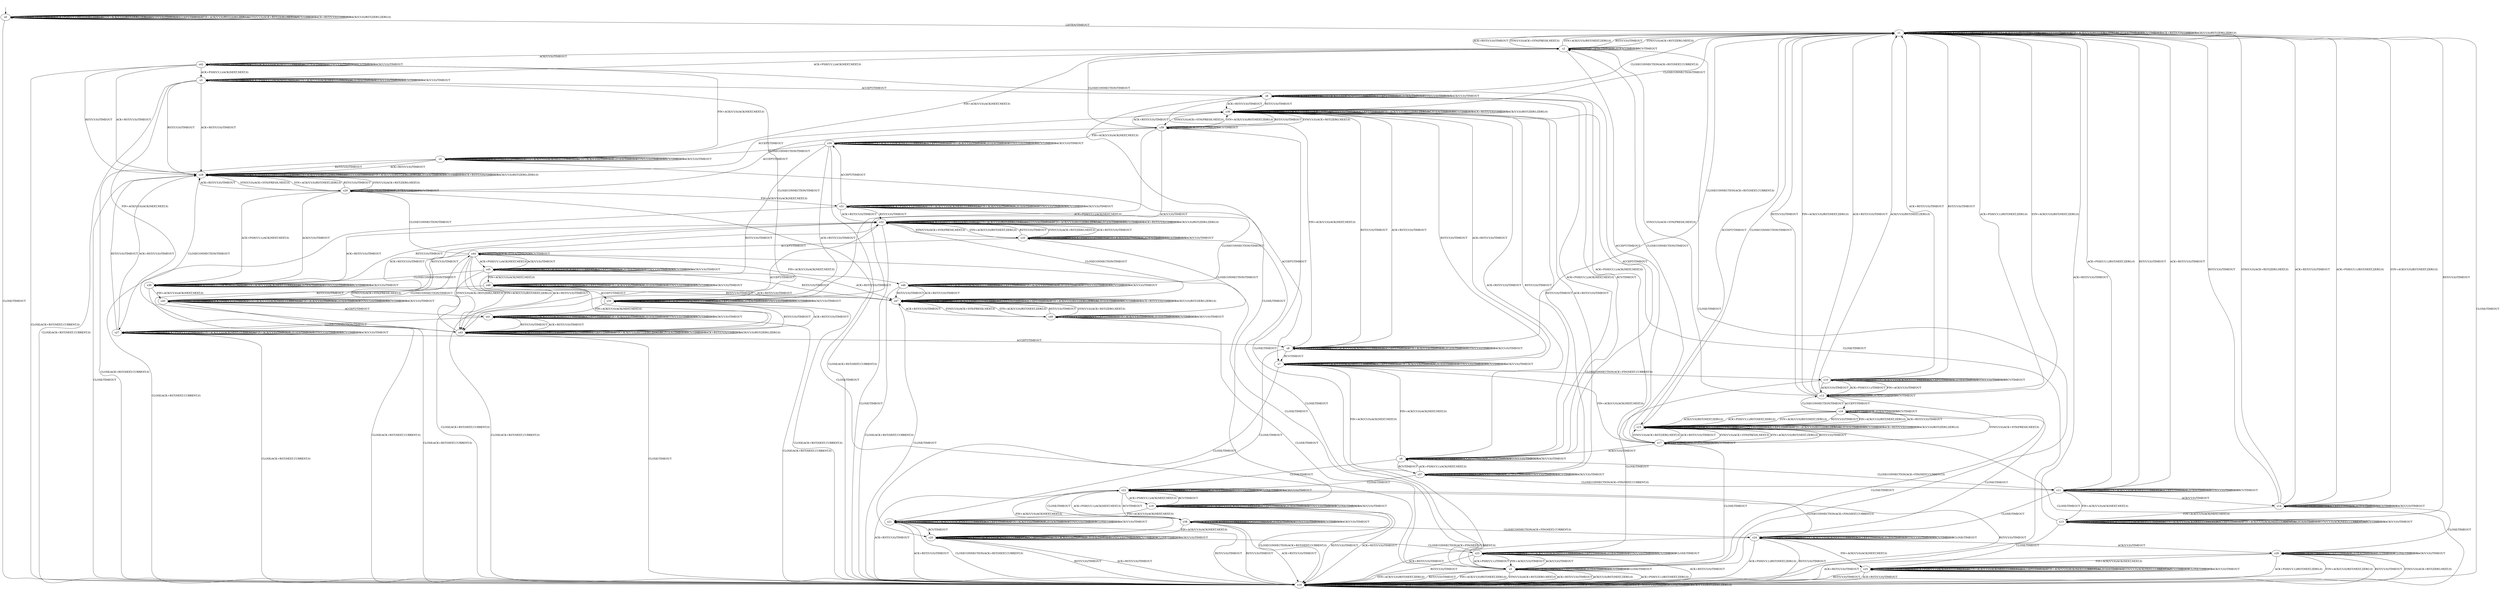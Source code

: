 digraph h9 {
s0 [label="s0"];
s1 [label="s1"];
s18 [label="s18"];
s2 [label="s2"];
s15 [label="s15"];
s3 [label="s3"];
s4 [label="s4"];
s5 [label="s5"];
s17 [label="s17"];
s42 [label="s42"];
s6 [label="s6"];
s7 [label="s7"];
s27 [label="s27"];
s28 [label="s28"];
s8 [label="s8"];
s9 [label="s9"];
s10 [label="s10"];
s19 [label="s19"];
s20 [label="s20"];
s29 [label="s29"];
s36 [label="s36"];
s11 [label="s11"];
s12 [label="s12"];
s21 [label="s21"];
s22 [label="s22"];
s23 [label="s23"];
s30 [label="s30"];
s31 [label="s31"];
s37 [label="s37"];
s39 [label="s39"];
s13 [label="s13"];
s14 [label="s14"];
s16 [label="s16"];
s24 [label="s24"];
s32 [label="s32"];
s33 [label="s33"];
s34 [label="s34"];
s38 [label="s38"];
s40 [label="s40"];
s25 [label="s25"];
s26 [label="s26"];
s35 [label="s35"];
s41 [label="s41"];
s43 [label="s43"];
s44 [label="s44"];
s45 [label="s45"];
s46 [label="s46"];
s47 [label="s47"];
s48 [label="s48"];
s49 [label="s49"];
s0 -> s0 [label="CLOSECONNECTION/TIMEOUT"];
s0 -> s0 [label="ACK+PSH(V,V,1)/RST(ZERO,ZERO,0)"];
s0 -> s0 [label="SYN+ACK(V,V,0)/RST(ZERO,ZERO,0)"];
s0 -> s0 [label="RST(V,V,0)/TIMEOUT"];
s0 -> s0 [label="ACCEPT/TIMEOUT"];
s0 -> s0 [label="FIN+ACK(V,V,0)/RST(ZERO,ZERO,0)"];
s0 -> s1 [label="LISTEN/TIMEOUT"];
s0 -> s0 [label="SYN(V,V,0)/ACK+RST(ZERO,NEXT,0)"];
s0 -> s0 [label="RCV/TIMEOUT"];
s0 -> s0 [label="ACK+RST(V,V,0)/TIMEOUT"];
s0 -> s18 [label="CLOSE/TIMEOUT"];
s0 -> s0 [label="ACK(V,V,0)/RST(ZERO,ZERO,0)"];
s1 -> s1 [label="CLOSECONNECTION/TIMEOUT"];
s1 -> s1 [label="ACK+PSH(V,V,1)/RST(ZERO,ZERO,0)"];
s1 -> s1 [label="SYN+ACK(V,V,0)/RST(ZERO,ZERO,0)"];
s1 -> s1 [label="RST(V,V,0)/TIMEOUT"];
s1 -> s15 [label="ACCEPT/TIMEOUT"];
s1 -> s1 [label="FIN+ACK(V,V,0)/RST(ZERO,ZERO,0)"];
s1 -> s1 [label="LISTEN/TIMEOUT"];
s1 -> s2 [label="SYN(V,V,0)/ACK+SYN(FRESH,NEXT,0)"];
s1 -> s1 [label="RCV/TIMEOUT"];
s1 -> s1 [label="ACK+RST(V,V,0)/TIMEOUT"];
s1 -> s18 [label="CLOSE/TIMEOUT"];
s1 -> s1 [label="ACK(V,V,0)/RST(ZERO,ZERO,0)"];
s18 -> s18 [label="CLOSECONNECTION/TIMEOUT"];
s18 -> s18 [label="ACK+PSH(V,V,1)/RST(ZERO,ZERO,0)"];
s18 -> s18 [label="SYN+ACK(V,V,0)/RST(ZERO,ZERO,0)"];
s18 -> s18 [label="RST(V,V,0)/TIMEOUT"];
s18 -> s18 [label="ACCEPT/TIMEOUT"];
s18 -> s18 [label="FIN+ACK(V,V,0)/RST(ZERO,ZERO,0)"];
s18 -> s18 [label="LISTEN/TIMEOUT"];
s18 -> s18 [label="SYN(V,V,0)/ACK+RST(ZERO,NEXT,0)"];
s18 -> s18 [label="RCV/TIMEOUT"];
s18 -> s18 [label="ACK+RST(V,V,0)/TIMEOUT"];
s18 -> s18 [label="CLOSE/TIMEOUT"];
s18 -> s18 [label="ACK(V,V,0)/RST(ZERO,ZERO,0)"];
s2 -> s2 [label="CLOSECONNECTION/TIMEOUT"];
s2 -> s3 [label="ACK+PSH(V,V,1)/ACK(NEXT,NEXT,0)"];
s2 -> s1 [label="SYN+ACK(V,V,0)/RST(NEXT,ZERO,0)"];
s2 -> s1 [label="RST(V,V,0)/TIMEOUT"];
s2 -> s17 [label="ACCEPT/TIMEOUT"];
s2 -> s4 [label="FIN+ACK(V,V,0)/ACK(NEXT,NEXT,0)"];
s2 -> s2 [label="LISTEN/TIMEOUT"];
s2 -> s1 [label="SYN(V,V,0)/ACK+RST(ZERO,NEXT,0)"];
s2 -> s2 [label="RCV/TIMEOUT"];
s2 -> s1 [label="ACK+RST(V,V,0)/TIMEOUT"];
s2 -> s5 [label="CLOSE/TIMEOUT"];
s2 -> s42 [label="ACK(V,V,0)/TIMEOUT"];
s15 -> s1 [label="CLOSECONNECTION/TIMEOUT"];
s15 -> s15 [label="ACK+PSH(V,V,1)/RST(ZERO,ZERO,0)"];
s15 -> s15 [label="SYN+ACK(V,V,0)/RST(ZERO,ZERO,0)"];
s15 -> s15 [label="RST(V,V,0)/TIMEOUT"];
s15 -> s15 [label="ACCEPT/TIMEOUT"];
s15 -> s15 [label="FIN+ACK(V,V,0)/RST(ZERO,ZERO,0)"];
s15 -> s15 [label="LISTEN/TIMEOUT"];
s15 -> s17 [label="SYN(V,V,0)/ACK+SYN(FRESH,NEXT,0)"];
s15 -> s15 [label="RCV/TIMEOUT"];
s15 -> s15 [label="ACK+RST(V,V,0)/TIMEOUT"];
s15 -> s18 [label="CLOSE/TIMEOUT"];
s15 -> s15 [label="ACK(V,V,0)/RST(ZERO,ZERO,0)"];
s3 -> s3 [label="CLOSECONNECTION/TIMEOUT"];
s3 -> s3 [label="ACK+PSH(V,V,1)/ACK(NEXT,NEXT,0)"];
s3 -> s3 [label="SYN+ACK(V,V,0)/ACK(NEXT,CURRENT,0)"];
s3 -> s28 [label="RST(V,V,0)/TIMEOUT"];
s3 -> s6 [label="ACCEPT/TIMEOUT"];
s3 -> s27 [label="FIN+ACK(V,V,0)/ACK(NEXT,NEXT,0)"];
s3 -> s3 [label="LISTEN/TIMEOUT"];
s3 -> s3 [label="SYN(V,V,0)/TIMEOUT"];
s3 -> s3 [label="RCV/TIMEOUT"];
s3 -> s28 [label="ACK+RST(V,V,0)/TIMEOUT"];
s3 -> s18 [label="CLOSE/ACK+RST(NEXT,CURRENT,0)"];
s3 -> s3 [label="ACK(V,V,0)/TIMEOUT"];
s4 -> s4 [label="CLOSECONNECTION/TIMEOUT"];
s4 -> s4 [label="ACK+PSH(V,V,1)/TIMEOUT"];
s4 -> s4 [label="SYN+ACK(V,V,0)/ACK(NEXT,CURRENT,0)"];
s4 -> s28 [label="RST(V,V,0)/TIMEOUT"];
s4 -> s7 [label="ACCEPT/TIMEOUT"];
s4 -> s4 [label="FIN+ACK(V,V,0)/TIMEOUT"];
s4 -> s4 [label="LISTEN/TIMEOUT"];
s4 -> s4 [label="SYN(V,V,0)/TIMEOUT"];
s4 -> s4 [label="RCV/TIMEOUT"];
s4 -> s28 [label="ACK+RST(V,V,0)/TIMEOUT"];
s4 -> s18 [label="CLOSE/ACK+RST(NEXT,CURRENT,0)"];
s4 -> s4 [label="ACK(V,V,0)/TIMEOUT"];
s5 -> s5 [label="CLOSECONNECTION/TIMEOUT"];
s5 -> s18 [label="ACK+PSH(V,V,1)/RST(NEXT,ZERO,0)"];
s5 -> s18 [label="SYN+ACK(V,V,0)/RST(NEXT,ZERO,0)"];
s5 -> s18 [label="RST(V,V,0)/TIMEOUT"];
s5 -> s5 [label="ACCEPT/TIMEOUT"];
s5 -> s18 [label="FIN+ACK(V,V,0)/RST(NEXT,ZERO,0)"];
s5 -> s5 [label="LISTEN/TIMEOUT"];
s5 -> s18 [label="SYN(V,V,0)/ACK+RST(ZERO,NEXT,0)"];
s5 -> s5 [label="RCV/TIMEOUT"];
s5 -> s18 [label="ACK+RST(V,V,0)/TIMEOUT"];
s5 -> s5 [label="CLOSE/TIMEOUT"];
s5 -> s18 [label="ACK(V,V,0)/RST(NEXT,ZERO,0)"];
s17 -> s2 [label="CLOSECONNECTION/TIMEOUT"];
s17 -> s6 [label="ACK+PSH(V,V,1)/ACK(NEXT,NEXT,0)"];
s17 -> s15 [label="SYN+ACK(V,V,0)/RST(NEXT,ZERO,0)"];
s17 -> s15 [label="RST(V,V,0)/TIMEOUT"];
s17 -> s17 [label="ACCEPT/TIMEOUT"];
s17 -> s7 [label="FIN+ACK(V,V,0)/ACK(NEXT,NEXT,0)"];
s17 -> s17 [label="LISTEN/TIMEOUT"];
s17 -> s15 [label="SYN(V,V,0)/ACK+RST(ZERO,NEXT,0)"];
s17 -> s17 [label="RCV/TIMEOUT"];
s17 -> s15 [label="ACK+RST(V,V,0)/TIMEOUT"];
s17 -> s5 [label="CLOSE/TIMEOUT"];
s17 -> s9 [label="ACK(V,V,0)/TIMEOUT"];
s42 -> s42 [label="CLOSECONNECTION/TIMEOUT"];
s42 -> s3 [label="ACK+PSH(V,V,1)/ACK(NEXT,NEXT,0)"];
s42 -> s42 [label="SYN+ACK(V,V,0)/ACK(NEXT,CURRENT,0)"];
s42 -> s28 [label="RST(V,V,0)/TIMEOUT"];
s42 -> s9 [label="ACCEPT/TIMEOUT"];
s42 -> s4 [label="FIN+ACK(V,V,0)/ACK(NEXT,NEXT,0)"];
s42 -> s42 [label="LISTEN/TIMEOUT"];
s42 -> s42 [label="SYN(V,V,0)/TIMEOUT"];
s42 -> s42 [label="RCV/TIMEOUT"];
s42 -> s28 [label="ACK+RST(V,V,0)/TIMEOUT"];
s42 -> s18 [label="CLOSE/ACK+RST(NEXT,CURRENT,0)"];
s42 -> s42 [label="ACK(V,V,0)/TIMEOUT"];
s6 -> s1 [label="CLOSECONNECTION/ACK+RST(NEXT,CURRENT,0)"];
s6 -> s6 [label="ACK+PSH(V,V,1)/ACK(NEXT,NEXT,0)"];
s6 -> s6 [label="SYN+ACK(V,V,0)/ACK(NEXT,CURRENT,0)"];
s6 -> s36 [label="RST(V,V,0)/TIMEOUT"];
s6 -> s6 [label="ACCEPT/TIMEOUT"];
s6 -> s8 [label="FIN+ACK(V,V,0)/ACK(NEXT,NEXT,0)"];
s6 -> s6 [label="LISTEN/TIMEOUT"];
s6 -> s6 [label="SYN(V,V,0)/TIMEOUT"];
s6 -> s9 [label="RCV/TIMEOUT"];
s6 -> s36 [label="ACK+RST(V,V,0)/TIMEOUT"];
s6 -> s19 [label="CLOSE/TIMEOUT"];
s6 -> s6 [label="ACK(V,V,0)/TIMEOUT"];
s7 -> s10 [label="CLOSECONNECTION/ACK+FIN(NEXT,CURRENT,0)"];
s7 -> s7 [label="ACK+PSH(V,V,1)/TIMEOUT"];
s7 -> s7 [label="SYN+ACK(V,V,0)/ACK(NEXT,CURRENT,0)"];
s7 -> s36 [label="RST(V,V,0)/TIMEOUT"];
s7 -> s7 [label="ACCEPT/TIMEOUT"];
s7 -> s7 [label="FIN+ACK(V,V,0)/TIMEOUT"];
s7 -> s7 [label="LISTEN/TIMEOUT"];
s7 -> s7 [label="SYN(V,V,0)/TIMEOUT"];
s7 -> s7 [label="RCV/TIMEOUT"];
s7 -> s36 [label="ACK+RST(V,V,0)/TIMEOUT"];
s7 -> s20 [label="CLOSE/TIMEOUT"];
s7 -> s7 [label="ACK(V,V,0)/TIMEOUT"];
s27 -> s27 [label="CLOSECONNECTION/TIMEOUT"];
s27 -> s27 [label="ACK+PSH(V,V,1)/TIMEOUT"];
s27 -> s27 [label="SYN+ACK(V,V,0)/ACK(NEXT,CURRENT,0)"];
s27 -> s28 [label="RST(V,V,0)/TIMEOUT"];
s27 -> s8 [label="ACCEPT/TIMEOUT"];
s27 -> s27 [label="FIN+ACK(V,V,0)/TIMEOUT"];
s27 -> s27 [label="LISTEN/TIMEOUT"];
s27 -> s27 [label="SYN(V,V,0)/TIMEOUT"];
s27 -> s27 [label="RCV/TIMEOUT"];
s27 -> s28 [label="ACK+RST(V,V,0)/TIMEOUT"];
s27 -> s18 [label="CLOSE/ACK+RST(NEXT,CURRENT,0)"];
s27 -> s27 [label="ACK(V,V,0)/TIMEOUT"];
s28 -> s28 [label="CLOSECONNECTION/TIMEOUT"];
s28 -> s28 [label="ACK+PSH(V,V,1)/RST(ZERO,ZERO,0)"];
s28 -> s28 [label="SYN+ACK(V,V,0)/RST(ZERO,ZERO,0)"];
s28 -> s28 [label="RST(V,V,0)/TIMEOUT"];
s28 -> s36 [label="ACCEPT/TIMEOUT"];
s28 -> s28 [label="FIN+ACK(V,V,0)/RST(ZERO,ZERO,0)"];
s28 -> s28 [label="LISTEN/TIMEOUT"];
s28 -> s29 [label="SYN(V,V,0)/ACK+SYN(FRESH,NEXT,0)"];
s28 -> s28 [label="RCV/TIMEOUT"];
s28 -> s28 [label="ACK+RST(V,V,0)/TIMEOUT"];
s28 -> s18 [label="CLOSE/TIMEOUT"];
s28 -> s28 [label="ACK(V,V,0)/RST(ZERO,ZERO,0)"];
s8 -> s1 [label="CLOSECONNECTION/ACK+RST(NEXT,CURRENT,0)"];
s8 -> s8 [label="ACK+PSH(V,V,1)/TIMEOUT"];
s8 -> s8 [label="SYN+ACK(V,V,0)/ACK(NEXT,CURRENT,0)"];
s8 -> s36 [label="RST(V,V,0)/TIMEOUT"];
s8 -> s8 [label="ACCEPT/TIMEOUT"];
s8 -> s8 [label="FIN+ACK(V,V,0)/TIMEOUT"];
s8 -> s8 [label="LISTEN/TIMEOUT"];
s8 -> s8 [label="SYN(V,V,0)/TIMEOUT"];
s8 -> s7 [label="RCV/TIMEOUT"];
s8 -> s36 [label="ACK+RST(V,V,0)/TIMEOUT"];
s8 -> s21 [label="CLOSE/TIMEOUT"];
s8 -> s8 [label="ACK(V,V,0)/TIMEOUT"];
s9 -> s11 [label="CLOSECONNECTION/ACK+FIN(NEXT,CURRENT,0)"];
s9 -> s6 [label="ACK+PSH(V,V,1)/ACK(NEXT,NEXT,0)"];
s9 -> s9 [label="SYN+ACK(V,V,0)/ACK(NEXT,CURRENT,0)"];
s9 -> s36 [label="RST(V,V,0)/TIMEOUT"];
s9 -> s9 [label="ACCEPT/TIMEOUT"];
s9 -> s7 [label="FIN+ACK(V,V,0)/ACK(NEXT,NEXT,0)"];
s9 -> s9 [label="LISTEN/TIMEOUT"];
s9 -> s9 [label="SYN(V,V,0)/TIMEOUT"];
s9 -> s37 [label="RCV/TIMEOUT"];
s9 -> s36 [label="ACK+RST(V,V,0)/TIMEOUT"];
s9 -> s22 [label="CLOSE/TIMEOUT"];
s9 -> s9 [label="ACK(V,V,0)/TIMEOUT"];
s10 -> s10 [label="CLOSECONNECTION/TIMEOUT"];
s10 -> s12 [label="ACK+PSH(V,V,1)/TIMEOUT"];
s10 -> s10 [label="SYN+ACK(V,V,0)/ACK(NEXT,CURRENT,0)"];
s10 -> s1 [label="RST(V,V,0)/TIMEOUT"];
s10 -> s10 [label="ACCEPT/TIMEOUT"];
s10 -> s12 [label="FIN+ACK(V,V,0)/TIMEOUT"];
s10 -> s10 [label="LISTEN/TIMEOUT"];
s10 -> s10 [label="SYN(V,V,0)/TIMEOUT"];
s10 -> s10 [label="RCV/TIMEOUT"];
s10 -> s1 [label="ACK+RST(V,V,0)/TIMEOUT"];
s10 -> s23 [label="CLOSE/TIMEOUT"];
s10 -> s12 [label="ACK(V,V,0)/TIMEOUT"];
s19 -> s18 [label="CLOSECONNECTION/ACK+RST(NEXT,CURRENT,0)"];
s19 -> s19 [label="ACK+PSH(V,V,1)/ACK(NEXT,NEXT,0)"];
s19 -> s19 [label="SYN+ACK(V,V,0)/ACK(NEXT,CURRENT,0)"];
s19 -> s18 [label="RST(V,V,0)/TIMEOUT"];
s19 -> s19 [label="ACCEPT/TIMEOUT"];
s19 -> s21 [label="FIN+ACK(V,V,0)/ACK(NEXT,NEXT,0)"];
s19 -> s19 [label="LISTEN/TIMEOUT"];
s19 -> s19 [label="SYN(V,V,0)/TIMEOUT"];
s19 -> s22 [label="RCV/TIMEOUT"];
s19 -> s18 [label="ACK+RST(V,V,0)/TIMEOUT"];
s19 -> s19 [label="CLOSE/TIMEOUT"];
s19 -> s19 [label="ACK(V,V,0)/TIMEOUT"];
s20 -> s23 [label="CLOSECONNECTION/ACK+FIN(NEXT,CURRENT,0)"];
s20 -> s20 [label="ACK+PSH(V,V,1)/TIMEOUT"];
s20 -> s20 [label="SYN+ACK(V,V,0)/ACK(NEXT,CURRENT,0)"];
s20 -> s18 [label="RST(V,V,0)/TIMEOUT"];
s20 -> s20 [label="ACCEPT/TIMEOUT"];
s20 -> s20 [label="FIN+ACK(V,V,0)/TIMEOUT"];
s20 -> s20 [label="LISTEN/TIMEOUT"];
s20 -> s20 [label="SYN(V,V,0)/TIMEOUT"];
s20 -> s20 [label="RCV/TIMEOUT"];
s20 -> s18 [label="ACK+RST(V,V,0)/TIMEOUT"];
s20 -> s20 [label="CLOSE/TIMEOUT"];
s20 -> s20 [label="ACK(V,V,0)/TIMEOUT"];
s29 -> s29 [label="CLOSECONNECTION/TIMEOUT"];
s29 -> s30 [label="ACK+PSH(V,V,1)/ACK(NEXT,NEXT,0)"];
s29 -> s28 [label="SYN+ACK(V,V,0)/RST(NEXT,ZERO,0)"];
s29 -> s28 [label="RST(V,V,0)/TIMEOUT"];
s29 -> s39 [label="ACCEPT/TIMEOUT"];
s29 -> s31 [label="FIN+ACK(V,V,0)/ACK(NEXT,NEXT,0)"];
s29 -> s29 [label="LISTEN/TIMEOUT"];
s29 -> s28 [label="SYN(V,V,0)/ACK+RST(ZERO,NEXT,0)"];
s29 -> s29 [label="RCV/TIMEOUT"];
s29 -> s28 [label="ACK+RST(V,V,0)/TIMEOUT"];
s29 -> s5 [label="CLOSE/TIMEOUT"];
s29 -> s30 [label="ACK(V,V,0)/TIMEOUT"];
s36 -> s1 [label="CLOSECONNECTION/TIMEOUT"];
s36 -> s36 [label="ACK+PSH(V,V,1)/RST(ZERO,ZERO,0)"];
s36 -> s36 [label="SYN+ACK(V,V,0)/RST(ZERO,ZERO,0)"];
s36 -> s36 [label="RST(V,V,0)/TIMEOUT"];
s36 -> s36 [label="ACCEPT/TIMEOUT"];
s36 -> s36 [label="FIN+ACK(V,V,0)/RST(ZERO,ZERO,0)"];
s36 -> s36 [label="LISTEN/TIMEOUT"];
s36 -> s39 [label="SYN(V,V,0)/ACK+SYN(FRESH,NEXT,0)"];
s36 -> s36 [label="RCV/TIMEOUT"];
s36 -> s36 [label="ACK+RST(V,V,0)/TIMEOUT"];
s36 -> s18 [label="CLOSE/TIMEOUT"];
s36 -> s36 [label="ACK(V,V,0)/RST(ZERO,ZERO,0)"];
s11 -> s11 [label="CLOSECONNECTION/TIMEOUT"];
s11 -> s1 [label="ACK+PSH(V,V,1)/RST(NEXT,ZERO,0)"];
s11 -> s11 [label="SYN+ACK(V,V,0)/ACK(NEXT,CURRENT,0)"];
s11 -> s1 [label="RST(V,V,0)/TIMEOUT"];
s11 -> s11 [label="ACCEPT/TIMEOUT"];
s11 -> s13 [label="FIN+ACK(V,V,0)/ACK(NEXT,NEXT,0)"];
s11 -> s11 [label="LISTEN/TIMEOUT"];
s11 -> s11 [label="SYN(V,V,0)/TIMEOUT"];
s11 -> s11 [label="RCV/TIMEOUT"];
s11 -> s1 [label="ACK+RST(V,V,0)/TIMEOUT"];
s11 -> s24 [label="CLOSE/TIMEOUT"];
s11 -> s14 [label="ACK(V,V,0)/TIMEOUT"];
s12 -> s12 [label="CLOSECONNECTION/TIMEOUT"];
s12 -> s1 [label="ACK+PSH(V,V,1)/RST(NEXT,ZERO,0)"];
s12 -> s1 [label="SYN+ACK(V,V,0)/RST(NEXT,ZERO,0)"];
s12 -> s1 [label="RST(V,V,0)/TIMEOUT"];
s12 -> s16 [label="ACCEPT/TIMEOUT"];
s12 -> s1 [label="FIN+ACK(V,V,0)/RST(NEXT,ZERO,0)"];
s12 -> s12 [label="LISTEN/TIMEOUT"];
s12 -> s2 [label="SYN(V,V,0)/ACK+SYN(FRESH,NEXT,0)"];
s12 -> s12 [label="RCV/TIMEOUT"];
s12 -> s1 [label="ACK+RST(V,V,0)/TIMEOUT"];
s12 -> s5 [label="CLOSE/TIMEOUT"];
s12 -> s1 [label="ACK(V,V,0)/RST(NEXT,ZERO,0)"];
s21 -> s18 [label="CLOSECONNECTION/ACK+RST(NEXT,CURRENT,0)"];
s21 -> s21 [label="ACK+PSH(V,V,1)/TIMEOUT"];
s21 -> s21 [label="SYN+ACK(V,V,0)/ACK(NEXT,CURRENT,0)"];
s21 -> s18 [label="RST(V,V,0)/TIMEOUT"];
s21 -> s21 [label="ACCEPT/TIMEOUT"];
s21 -> s21 [label="FIN+ACK(V,V,0)/TIMEOUT"];
s21 -> s21 [label="LISTEN/TIMEOUT"];
s21 -> s21 [label="SYN(V,V,0)/TIMEOUT"];
s21 -> s20 [label="RCV/TIMEOUT"];
s21 -> s18 [label="ACK+RST(V,V,0)/TIMEOUT"];
s21 -> s21 [label="CLOSE/TIMEOUT"];
s21 -> s21 [label="ACK(V,V,0)/TIMEOUT"];
s22 -> s24 [label="CLOSECONNECTION/ACK+FIN(NEXT,CURRENT,0)"];
s22 -> s19 [label="ACK+PSH(V,V,1)/ACK(NEXT,NEXT,0)"];
s22 -> s22 [label="SYN+ACK(V,V,0)/ACK(NEXT,CURRENT,0)"];
s22 -> s18 [label="RST(V,V,0)/TIMEOUT"];
s22 -> s22 [label="ACCEPT/TIMEOUT"];
s22 -> s20 [label="FIN+ACK(V,V,0)/ACK(NEXT,NEXT,0)"];
s22 -> s22 [label="LISTEN/TIMEOUT"];
s22 -> s22 [label="SYN(V,V,0)/TIMEOUT"];
s22 -> s38 [label="RCV/TIMEOUT"];
s22 -> s18 [label="ACK+RST(V,V,0)/TIMEOUT"];
s22 -> s22 [label="CLOSE/TIMEOUT"];
s22 -> s22 [label="ACK(V,V,0)/TIMEOUT"];
s23 -> s23 [label="CLOSECONNECTION/TIMEOUT"];
s23 -> s5 [label="ACK+PSH(V,V,1)/TIMEOUT"];
s23 -> s23 [label="SYN+ACK(V,V,0)/ACK(NEXT,CURRENT,0)"];
s23 -> s18 [label="RST(V,V,0)/TIMEOUT"];
s23 -> s23 [label="ACCEPT/TIMEOUT"];
s23 -> s5 [label="FIN+ACK(V,V,0)/TIMEOUT"];
s23 -> s23 [label="LISTEN/TIMEOUT"];
s23 -> s23 [label="SYN(V,V,0)/TIMEOUT"];
s23 -> s23 [label="RCV/TIMEOUT"];
s23 -> s18 [label="ACK+RST(V,V,0)/TIMEOUT"];
s23 -> s23 [label="CLOSE/TIMEOUT"];
s23 -> s5 [label="ACK(V,V,0)/TIMEOUT"];
s30 -> s30 [label="CLOSECONNECTION/TIMEOUT"];
s30 -> s30 [label="ACK+PSH(V,V,1)/ACK(NEXT,NEXT,0)"];
s30 -> s30 [label="SYN+ACK(V,V,0)/ACK(NEXT,CURRENT,0)"];
s30 -> s32 [label="RST(V,V,0)/TIMEOUT"];
s30 -> s33 [label="ACCEPT/TIMEOUT"];
s30 -> s40 [label="FIN+ACK(V,V,0)/ACK(NEXT,NEXT,0)"];
s30 -> s30 [label="LISTEN/TIMEOUT"];
s30 -> s30 [label="SYN(V,V,0)/TIMEOUT"];
s30 -> s30 [label="RCV/TIMEOUT"];
s30 -> s32 [label="ACK+RST(V,V,0)/TIMEOUT"];
s30 -> s18 [label="CLOSE/ACK+RST(NEXT,CURRENT,0)"];
s30 -> s30 [label="ACK(V,V,0)/TIMEOUT"];
s31 -> s31 [label="CLOSECONNECTION/TIMEOUT"];
s31 -> s31 [label="ACK+PSH(V,V,1)/TIMEOUT"];
s31 -> s31 [label="SYN+ACK(V,V,0)/ACK(NEXT,CURRENT,0)"];
s31 -> s32 [label="RST(V,V,0)/TIMEOUT"];
s31 -> s34 [label="ACCEPT/TIMEOUT"];
s31 -> s31 [label="FIN+ACK(V,V,0)/TIMEOUT"];
s31 -> s31 [label="LISTEN/TIMEOUT"];
s31 -> s31 [label="SYN(V,V,0)/TIMEOUT"];
s31 -> s31 [label="RCV/TIMEOUT"];
s31 -> s32 [label="ACK+RST(V,V,0)/TIMEOUT"];
s31 -> s18 [label="CLOSE/ACK+RST(NEXT,CURRENT,0)"];
s31 -> s31 [label="ACK(V,V,0)/TIMEOUT"];
s37 -> s11 [label="CLOSECONNECTION/ACK+FIN(NEXT,CURRENT,0)"];
s37 -> s9 [label="ACK+PSH(V,V,1)/ACK(NEXT,NEXT,0)"];
s37 -> s37 [label="SYN+ACK(V,V,0)/ACK(NEXT,CURRENT,0)"];
s37 -> s36 [label="RST(V,V,0)/TIMEOUT"];
s37 -> s37 [label="ACCEPT/TIMEOUT"];
s37 -> s7 [label="FIN+ACK(V,V,0)/ACK(NEXT,NEXT,0)"];
s37 -> s37 [label="LISTEN/TIMEOUT"];
s37 -> s37 [label="SYN(V,V,0)/TIMEOUT"];
s37 -> s37 [label="RCV/TIMEOUT"];
s37 -> s36 [label="ACK+RST(V,V,0)/TIMEOUT"];
s37 -> s22 [label="CLOSE/TIMEOUT"];
s37 -> s37 [label="ACK(V,V,0)/TIMEOUT"];
s39 -> s2 [label="CLOSECONNECTION/TIMEOUT"];
s39 -> s33 [label="ACK+PSH(V,V,1)/ACK(NEXT,NEXT,0)"];
s39 -> s36 [label="SYN+ACK(V,V,0)/RST(NEXT,ZERO,0)"];
s39 -> s36 [label="RST(V,V,0)/TIMEOUT"];
s39 -> s39 [label="ACCEPT/TIMEOUT"];
s39 -> s34 [label="FIN+ACK(V,V,0)/ACK(NEXT,NEXT,0)"];
s39 -> s39 [label="LISTEN/TIMEOUT"];
s39 -> s36 [label="SYN(V,V,0)/ACK+RST(ZERO,NEXT,0)"];
s39 -> s39 [label="RCV/TIMEOUT"];
s39 -> s36 [label="ACK+RST(V,V,0)/TIMEOUT"];
s39 -> s5 [label="CLOSE/TIMEOUT"];
s39 -> s33 [label="ACK(V,V,0)/TIMEOUT"];
s13 -> s13 [label="CLOSECONNECTION/TIMEOUT"];
s13 -> s13 [label="ACK+PSH(V,V,1)/ACK(NEXT,CURRENT,0)"];
s13 -> s13 [label="SYN+ACK(V,V,0)/ACK(NEXT,CURRENT,0)"];
s13 -> s1 [label="RST(V,V,0)/TIMEOUT"];
s13 -> s13 [label="ACCEPT/TIMEOUT"];
s13 -> s13 [label="FIN+ACK(V,V,0)/ACK(NEXT,CURRENT,0)"];
s13 -> s13 [label="LISTEN/TIMEOUT"];
s13 -> s13 [label="SYN(V,V,0)/ACK(NEXT,CURRENT,0)"];
s13 -> s13 [label="RCV/TIMEOUT"];
s13 -> s1 [label="ACK+RST(V,V,0)/TIMEOUT"];
s13 -> s25 [label="CLOSE/TIMEOUT"];
s13 -> s13 [label="ACK(V,V,0)/TIMEOUT"];
s14 -> s14 [label="CLOSECONNECTION/TIMEOUT"];
s14 -> s1 [label="ACK+PSH(V,V,1)/RST(NEXT,ZERO,0)"];
s14 -> s1 [label="SYN+ACK(V,V,0)/RST(NEXT,ZERO,0)"];
s14 -> s1 [label="RST(V,V,0)/TIMEOUT"];
s14 -> s14 [label="ACCEPT/TIMEOUT"];
s14 -> s13 [label="FIN+ACK(V,V,0)/ACK(NEXT,NEXT,0)"];
s14 -> s14 [label="LISTEN/TIMEOUT"];
s14 -> s1 [label="SYN(V,V,0)/ACK+RST(ZERO,NEXT,0)"];
s14 -> s14 [label="RCV/TIMEOUT"];
s14 -> s1 [label="ACK+RST(V,V,0)/TIMEOUT"];
s14 -> s26 [label="CLOSE/TIMEOUT"];
s14 -> s14 [label="ACK(V,V,0)/TIMEOUT"];
s16 -> s12 [label="CLOSECONNECTION/TIMEOUT"];
s16 -> s15 [label="ACK+PSH(V,V,1)/RST(NEXT,ZERO,0)"];
s16 -> s15 [label="SYN+ACK(V,V,0)/RST(NEXT,ZERO,0)"];
s16 -> s15 [label="RST(V,V,0)/TIMEOUT"];
s16 -> s16 [label="ACCEPT/TIMEOUT"];
s16 -> s15 [label="FIN+ACK(V,V,0)/RST(NEXT,ZERO,0)"];
s16 -> s16 [label="LISTEN/TIMEOUT"];
s16 -> s17 [label="SYN(V,V,0)/ACK+SYN(FRESH,NEXT,0)"];
s16 -> s16 [label="RCV/TIMEOUT"];
s16 -> s15 [label="ACK+RST(V,V,0)/TIMEOUT"];
s16 -> s5 [label="CLOSE/TIMEOUT"];
s16 -> s15 [label="ACK(V,V,0)/RST(NEXT,ZERO,0)"];
s24 -> s24 [label="CLOSECONNECTION/TIMEOUT"];
s24 -> s18 [label="ACK+PSH(V,V,1)/RST(NEXT,ZERO,0)"];
s24 -> s24 [label="SYN+ACK(V,V,0)/ACK(NEXT,CURRENT,0)"];
s24 -> s18 [label="RST(V,V,0)/TIMEOUT"];
s24 -> s24 [label="ACCEPT/TIMEOUT"];
s24 -> s25 [label="FIN+ACK(V,V,0)/ACK(NEXT,NEXT,0)"];
s24 -> s24 [label="LISTEN/TIMEOUT"];
s24 -> s24 [label="SYN(V,V,0)/TIMEOUT"];
s24 -> s24 [label="RCV/TIMEOUT"];
s24 -> s18 [label="ACK+RST(V,V,0)/TIMEOUT"];
s24 -> s24 [label="CLOSE/TIMEOUT"];
s24 -> s26 [label="ACK(V,V,0)/TIMEOUT"];
s32 -> s32 [label="CLOSECONNECTION/TIMEOUT"];
s32 -> s32 [label="ACK+PSH(V,V,1)/RST(ZERO,ZERO,0)"];
s32 -> s32 [label="SYN+ACK(V,V,0)/RST(ZERO,ZERO,0)"];
s32 -> s32 [label="RST(V,V,0)/TIMEOUT"];
s32 -> s43 [label="ACCEPT/TIMEOUT"];
s32 -> s32 [label="FIN+ACK(V,V,0)/RST(ZERO,ZERO,0)"];
s32 -> s32 [label="LISTEN/TIMEOUT"];
s32 -> s35 [label="SYN(V,V,0)/ACK+SYN(FRESH,NEXT,0)"];
s32 -> s32 [label="RCV/TIMEOUT"];
s32 -> s32 [label="ACK+RST(V,V,0)/TIMEOUT"];
s32 -> s18 [label="CLOSE/TIMEOUT"];
s32 -> s32 [label="ACK(V,V,0)/RST(ZERO,ZERO,0)"];
s33 -> s3 [label="CLOSECONNECTION/TIMEOUT"];
s33 -> s33 [label="ACK+PSH(V,V,1)/ACK(NEXT,NEXT,0)"];
s33 -> s33 [label="SYN+ACK(V,V,0)/ACK(NEXT,CURRENT,0)"];
s33 -> s43 [label="RST(V,V,0)/TIMEOUT"];
s33 -> s33 [label="ACCEPT/TIMEOUT"];
s33 -> s41 [label="FIN+ACK(V,V,0)/ACK(NEXT,NEXT,0)"];
s33 -> s33 [label="LISTEN/TIMEOUT"];
s33 -> s33 [label="SYN(V,V,0)/TIMEOUT"];
s33 -> s33 [label="RCV/TIMEOUT"];
s33 -> s43 [label="ACK+RST(V,V,0)/TIMEOUT"];
s33 -> s18 [label="CLOSE/ACK+RST(NEXT,CURRENT,0)"];
s33 -> s33 [label="ACK(V,V,0)/TIMEOUT"];
s34 -> s4 [label="CLOSECONNECTION/TIMEOUT"];
s34 -> s34 [label="ACK+PSH(V,V,1)/TIMEOUT"];
s34 -> s34 [label="SYN+ACK(V,V,0)/ACK(NEXT,CURRENT,0)"];
s34 -> s43 [label="RST(V,V,0)/TIMEOUT"];
s34 -> s34 [label="ACCEPT/TIMEOUT"];
s34 -> s34 [label="FIN+ACK(V,V,0)/TIMEOUT"];
s34 -> s34 [label="LISTEN/TIMEOUT"];
s34 -> s34 [label="SYN(V,V,0)/TIMEOUT"];
s34 -> s34 [label="RCV/TIMEOUT"];
s34 -> s43 [label="ACK+RST(V,V,0)/TIMEOUT"];
s34 -> s18 [label="CLOSE/ACK+RST(NEXT,CURRENT,0)"];
s34 -> s34 [label="ACK(V,V,0)/TIMEOUT"];
s38 -> s24 [label="CLOSECONNECTION/ACK+FIN(NEXT,CURRENT,0)"];
s38 -> s22 [label="ACK+PSH(V,V,1)/ACK(NEXT,NEXT,0)"];
s38 -> s38 [label="SYN+ACK(V,V,0)/ACK(NEXT,CURRENT,0)"];
s38 -> s18 [label="RST(V,V,0)/TIMEOUT"];
s38 -> s38 [label="ACCEPT/TIMEOUT"];
s38 -> s20 [label="FIN+ACK(V,V,0)/ACK(NEXT,NEXT,0)"];
s38 -> s38 [label="LISTEN/TIMEOUT"];
s38 -> s38 [label="SYN(V,V,0)/TIMEOUT"];
s38 -> s38 [label="RCV/TIMEOUT"];
s38 -> s18 [label="ACK+RST(V,V,0)/TIMEOUT"];
s38 -> s22 [label="CLOSE/TIMEOUT"];
s38 -> s38 [label="ACK(V,V,0)/TIMEOUT"];
s40 -> s40 [label="CLOSECONNECTION/TIMEOUT"];
s40 -> s40 [label="ACK+PSH(V,V,1)/TIMEOUT"];
s40 -> s40 [label="SYN+ACK(V,V,0)/ACK(NEXT,CURRENT,0)"];
s40 -> s32 [label="RST(V,V,0)/TIMEOUT"];
s40 -> s41 [label="ACCEPT/TIMEOUT"];
s40 -> s40 [label="FIN+ACK(V,V,0)/TIMEOUT"];
s40 -> s40 [label="LISTEN/TIMEOUT"];
s40 -> s40 [label="SYN(V,V,0)/TIMEOUT"];
s40 -> s40 [label="RCV/TIMEOUT"];
s40 -> s32 [label="ACK+RST(V,V,0)/TIMEOUT"];
s40 -> s18 [label="CLOSE/ACK+RST(NEXT,CURRENT,0)"];
s40 -> s40 [label="ACK(V,V,0)/TIMEOUT"];
s25 -> s25 [label="CLOSECONNECTION/TIMEOUT"];
s25 -> s25 [label="ACK+PSH(V,V,1)/ACK(NEXT,CURRENT,0)"];
s25 -> s25 [label="SYN+ACK(V,V,0)/ACK(NEXT,CURRENT,0)"];
s25 -> s18 [label="RST(V,V,0)/TIMEOUT"];
s25 -> s25 [label="ACCEPT/TIMEOUT"];
s25 -> s25 [label="FIN+ACK(V,V,0)/ACK(NEXT,CURRENT,0)"];
s25 -> s25 [label="LISTEN/TIMEOUT"];
s25 -> s25 [label="SYN(V,V,0)/ACK(NEXT,CURRENT,0)"];
s25 -> s25 [label="RCV/TIMEOUT"];
s25 -> s18 [label="ACK+RST(V,V,0)/TIMEOUT"];
s25 -> s25 [label="CLOSE/TIMEOUT"];
s25 -> s25 [label="ACK(V,V,0)/TIMEOUT"];
s26 -> s26 [label="CLOSECONNECTION/TIMEOUT"];
s26 -> s18 [label="ACK+PSH(V,V,1)/RST(NEXT,ZERO,0)"];
s26 -> s18 [label="SYN+ACK(V,V,0)/RST(NEXT,ZERO,0)"];
s26 -> s18 [label="RST(V,V,0)/TIMEOUT"];
s26 -> s26 [label="ACCEPT/TIMEOUT"];
s26 -> s25 [label="FIN+ACK(V,V,0)/ACK(NEXT,NEXT,0)"];
s26 -> s26 [label="LISTEN/TIMEOUT"];
s26 -> s18 [label="SYN(V,V,0)/ACK+RST(ZERO,NEXT,0)"];
s26 -> s26 [label="RCV/TIMEOUT"];
s26 -> s18 [label="ACK+RST(V,V,0)/TIMEOUT"];
s26 -> s26 [label="CLOSE/TIMEOUT"];
s26 -> s26 [label="ACK(V,V,0)/TIMEOUT"];
s35 -> s35 [label="CLOSECONNECTION/TIMEOUT"];
s35 -> s35 [label="ACK+PSH(V,V,1)/TIMEOUT"];
s35 -> s32 [label="SYN+ACK(V,V,0)/RST(NEXT,ZERO,0)"];
s35 -> s32 [label="RST(V,V,0)/TIMEOUT"];
s35 -> s44 [label="ACCEPT/TIMEOUT"];
s35 -> s35 [label="FIN+ACK(V,V,0)/TIMEOUT"];
s35 -> s35 [label="LISTEN/TIMEOUT"];
s35 -> s32 [label="SYN(V,V,0)/ACK+RST(ZERO,NEXT,0)"];
s35 -> s35 [label="RCV/TIMEOUT"];
s35 -> s32 [label="ACK+RST(V,V,0)/TIMEOUT"];
s35 -> s5 [label="CLOSE/TIMEOUT"];
s35 -> s35 [label="ACK(V,V,0)/TIMEOUT"];
s41 -> s27 [label="CLOSECONNECTION/TIMEOUT"];
s41 -> s41 [label="ACK+PSH(V,V,1)/TIMEOUT"];
s41 -> s41 [label="SYN+ACK(V,V,0)/ACK(NEXT,CURRENT,0)"];
s41 -> s43 [label="RST(V,V,0)/TIMEOUT"];
s41 -> s41 [label="ACCEPT/TIMEOUT"];
s41 -> s41 [label="FIN+ACK(V,V,0)/TIMEOUT"];
s41 -> s41 [label="LISTEN/TIMEOUT"];
s41 -> s41 [label="SYN(V,V,0)/TIMEOUT"];
s41 -> s41 [label="RCV/TIMEOUT"];
s41 -> s43 [label="ACK+RST(V,V,0)/TIMEOUT"];
s41 -> s18 [label="CLOSE/ACK+RST(NEXT,CURRENT,0)"];
s41 -> s41 [label="ACK(V,V,0)/TIMEOUT"];
s43 -> s28 [label="CLOSECONNECTION/TIMEOUT"];
s43 -> s43 [label="ACK+PSH(V,V,1)/RST(ZERO,ZERO,0)"];
s43 -> s43 [label="SYN+ACK(V,V,0)/RST(ZERO,ZERO,0)"];
s43 -> s43 [label="RST(V,V,0)/TIMEOUT"];
s43 -> s43 [label="ACCEPT/TIMEOUT"];
s43 -> s43 [label="FIN+ACK(V,V,0)/RST(ZERO,ZERO,0)"];
s43 -> s43 [label="LISTEN/TIMEOUT"];
s43 -> s44 [label="SYN(V,V,0)/ACK+SYN(FRESH,NEXT,0)"];
s43 -> s43 [label="RCV/TIMEOUT"];
s43 -> s43 [label="ACK+RST(V,V,0)/TIMEOUT"];
s43 -> s18 [label="CLOSE/TIMEOUT"];
s43 -> s43 [label="ACK(V,V,0)/RST(ZERO,ZERO,0)"];
s44 -> s29 [label="CLOSECONNECTION/TIMEOUT"];
s44 -> s45 [label="ACK+PSH(V,V,1)/ACK(NEXT,NEXT,0)"];
s44 -> s43 [label="SYN+ACK(V,V,0)/RST(NEXT,ZERO,0)"];
s44 -> s43 [label="RST(V,V,0)/TIMEOUT"];
s44 -> s44 [label="ACCEPT/TIMEOUT"];
s44 -> s46 [label="FIN+ACK(V,V,0)/ACK(NEXT,NEXT,0)"];
s44 -> s44 [label="LISTEN/TIMEOUT"];
s44 -> s43 [label="SYN(V,V,0)/ACK+RST(ZERO,NEXT,0)"];
s44 -> s44 [label="RCV/TIMEOUT"];
s44 -> s43 [label="ACK+RST(V,V,0)/TIMEOUT"];
s44 -> s5 [label="CLOSE/TIMEOUT"];
s44 -> s45 [label="ACK(V,V,0)/TIMEOUT"];
s45 -> s30 [label="CLOSECONNECTION/TIMEOUT"];
s45 -> s45 [label="ACK+PSH(V,V,1)/ACK(NEXT,NEXT,0)"];
s45 -> s45 [label="SYN+ACK(V,V,0)/ACK(NEXT,CURRENT,0)"];
s45 -> s47 [label="RST(V,V,0)/TIMEOUT"];
s45 -> s45 [label="ACCEPT/TIMEOUT"];
s45 -> s48 [label="FIN+ACK(V,V,0)/ACK(NEXT,NEXT,0)"];
s45 -> s45 [label="LISTEN/TIMEOUT"];
s45 -> s45 [label="SYN(V,V,0)/TIMEOUT"];
s45 -> s45 [label="RCV/TIMEOUT"];
s45 -> s47 [label="ACK+RST(V,V,0)/TIMEOUT"];
s45 -> s18 [label="CLOSE/ACK+RST(NEXT,CURRENT,0)"];
s45 -> s45 [label="ACK(V,V,0)/TIMEOUT"];
s46 -> s31 [label="CLOSECONNECTION/TIMEOUT"];
s46 -> s46 [label="ACK+PSH(V,V,1)/TIMEOUT"];
s46 -> s46 [label="SYN+ACK(V,V,0)/ACK(NEXT,CURRENT,0)"];
s46 -> s47 [label="RST(V,V,0)/TIMEOUT"];
s46 -> s46 [label="ACCEPT/TIMEOUT"];
s46 -> s46 [label="FIN+ACK(V,V,0)/TIMEOUT"];
s46 -> s46 [label="LISTEN/TIMEOUT"];
s46 -> s46 [label="SYN(V,V,0)/TIMEOUT"];
s46 -> s46 [label="RCV/TIMEOUT"];
s46 -> s47 [label="ACK+RST(V,V,0)/TIMEOUT"];
s46 -> s18 [label="CLOSE/ACK+RST(NEXT,CURRENT,0)"];
s46 -> s46 [label="ACK(V,V,0)/TIMEOUT"];
s47 -> s32 [label="CLOSECONNECTION/TIMEOUT"];
s47 -> s47 [label="ACK+PSH(V,V,1)/RST(ZERO,ZERO,0)"];
s47 -> s47 [label="SYN+ACK(V,V,0)/RST(ZERO,ZERO,0)"];
s47 -> s47 [label="RST(V,V,0)/TIMEOUT"];
s47 -> s47 [label="ACCEPT/TIMEOUT"];
s47 -> s47 [label="FIN+ACK(V,V,0)/RST(ZERO,ZERO,0)"];
s47 -> s47 [label="LISTEN/TIMEOUT"];
s47 -> s49 [label="SYN(V,V,0)/ACK+SYN(FRESH,NEXT,0)"];
s47 -> s47 [label="RCV/TIMEOUT"];
s47 -> s47 [label="ACK+RST(V,V,0)/TIMEOUT"];
s47 -> s18 [label="CLOSE/TIMEOUT"];
s47 -> s47 [label="ACK(V,V,0)/RST(ZERO,ZERO,0)"];
s48 -> s40 [label="CLOSECONNECTION/TIMEOUT"];
s48 -> s48 [label="ACK+PSH(V,V,1)/TIMEOUT"];
s48 -> s48 [label="SYN+ACK(V,V,0)/ACK(NEXT,CURRENT,0)"];
s48 -> s47 [label="RST(V,V,0)/TIMEOUT"];
s48 -> s48 [label="ACCEPT/TIMEOUT"];
s48 -> s48 [label="FIN+ACK(V,V,0)/TIMEOUT"];
s48 -> s48 [label="LISTEN/TIMEOUT"];
s48 -> s48 [label="SYN(V,V,0)/TIMEOUT"];
s48 -> s48 [label="RCV/TIMEOUT"];
s48 -> s47 [label="ACK+RST(V,V,0)/TIMEOUT"];
s48 -> s18 [label="CLOSE/ACK+RST(NEXT,CURRENT,0)"];
s48 -> s48 [label="ACK(V,V,0)/TIMEOUT"];
s49 -> s35 [label="CLOSECONNECTION/TIMEOUT"];
s49 -> s49 [label="ACK+PSH(V,V,1)/TIMEOUT"];
s49 -> s47 [label="SYN+ACK(V,V,0)/RST(NEXT,ZERO,0)"];
s49 -> s47 [label="RST(V,V,0)/TIMEOUT"];
s49 -> s49 [label="ACCEPT/TIMEOUT"];
s49 -> s49 [label="FIN+ACK(V,V,0)/TIMEOUT"];
s49 -> s49 [label="LISTEN/TIMEOUT"];
s49 -> s47 [label="SYN(V,V,0)/ACK+RST(ZERO,NEXT,0)"];
s49 -> s49 [label="RCV/TIMEOUT"];
s49 -> s47 [label="ACK+RST(V,V,0)/TIMEOUT"];
s49 -> s5 [label="CLOSE/TIMEOUT"];
s49 -> s49 [label="ACK(V,V,0)/TIMEOUT"];
__start0 [shape=none, label=""];
__start0 -> s0 [label=""];
}
